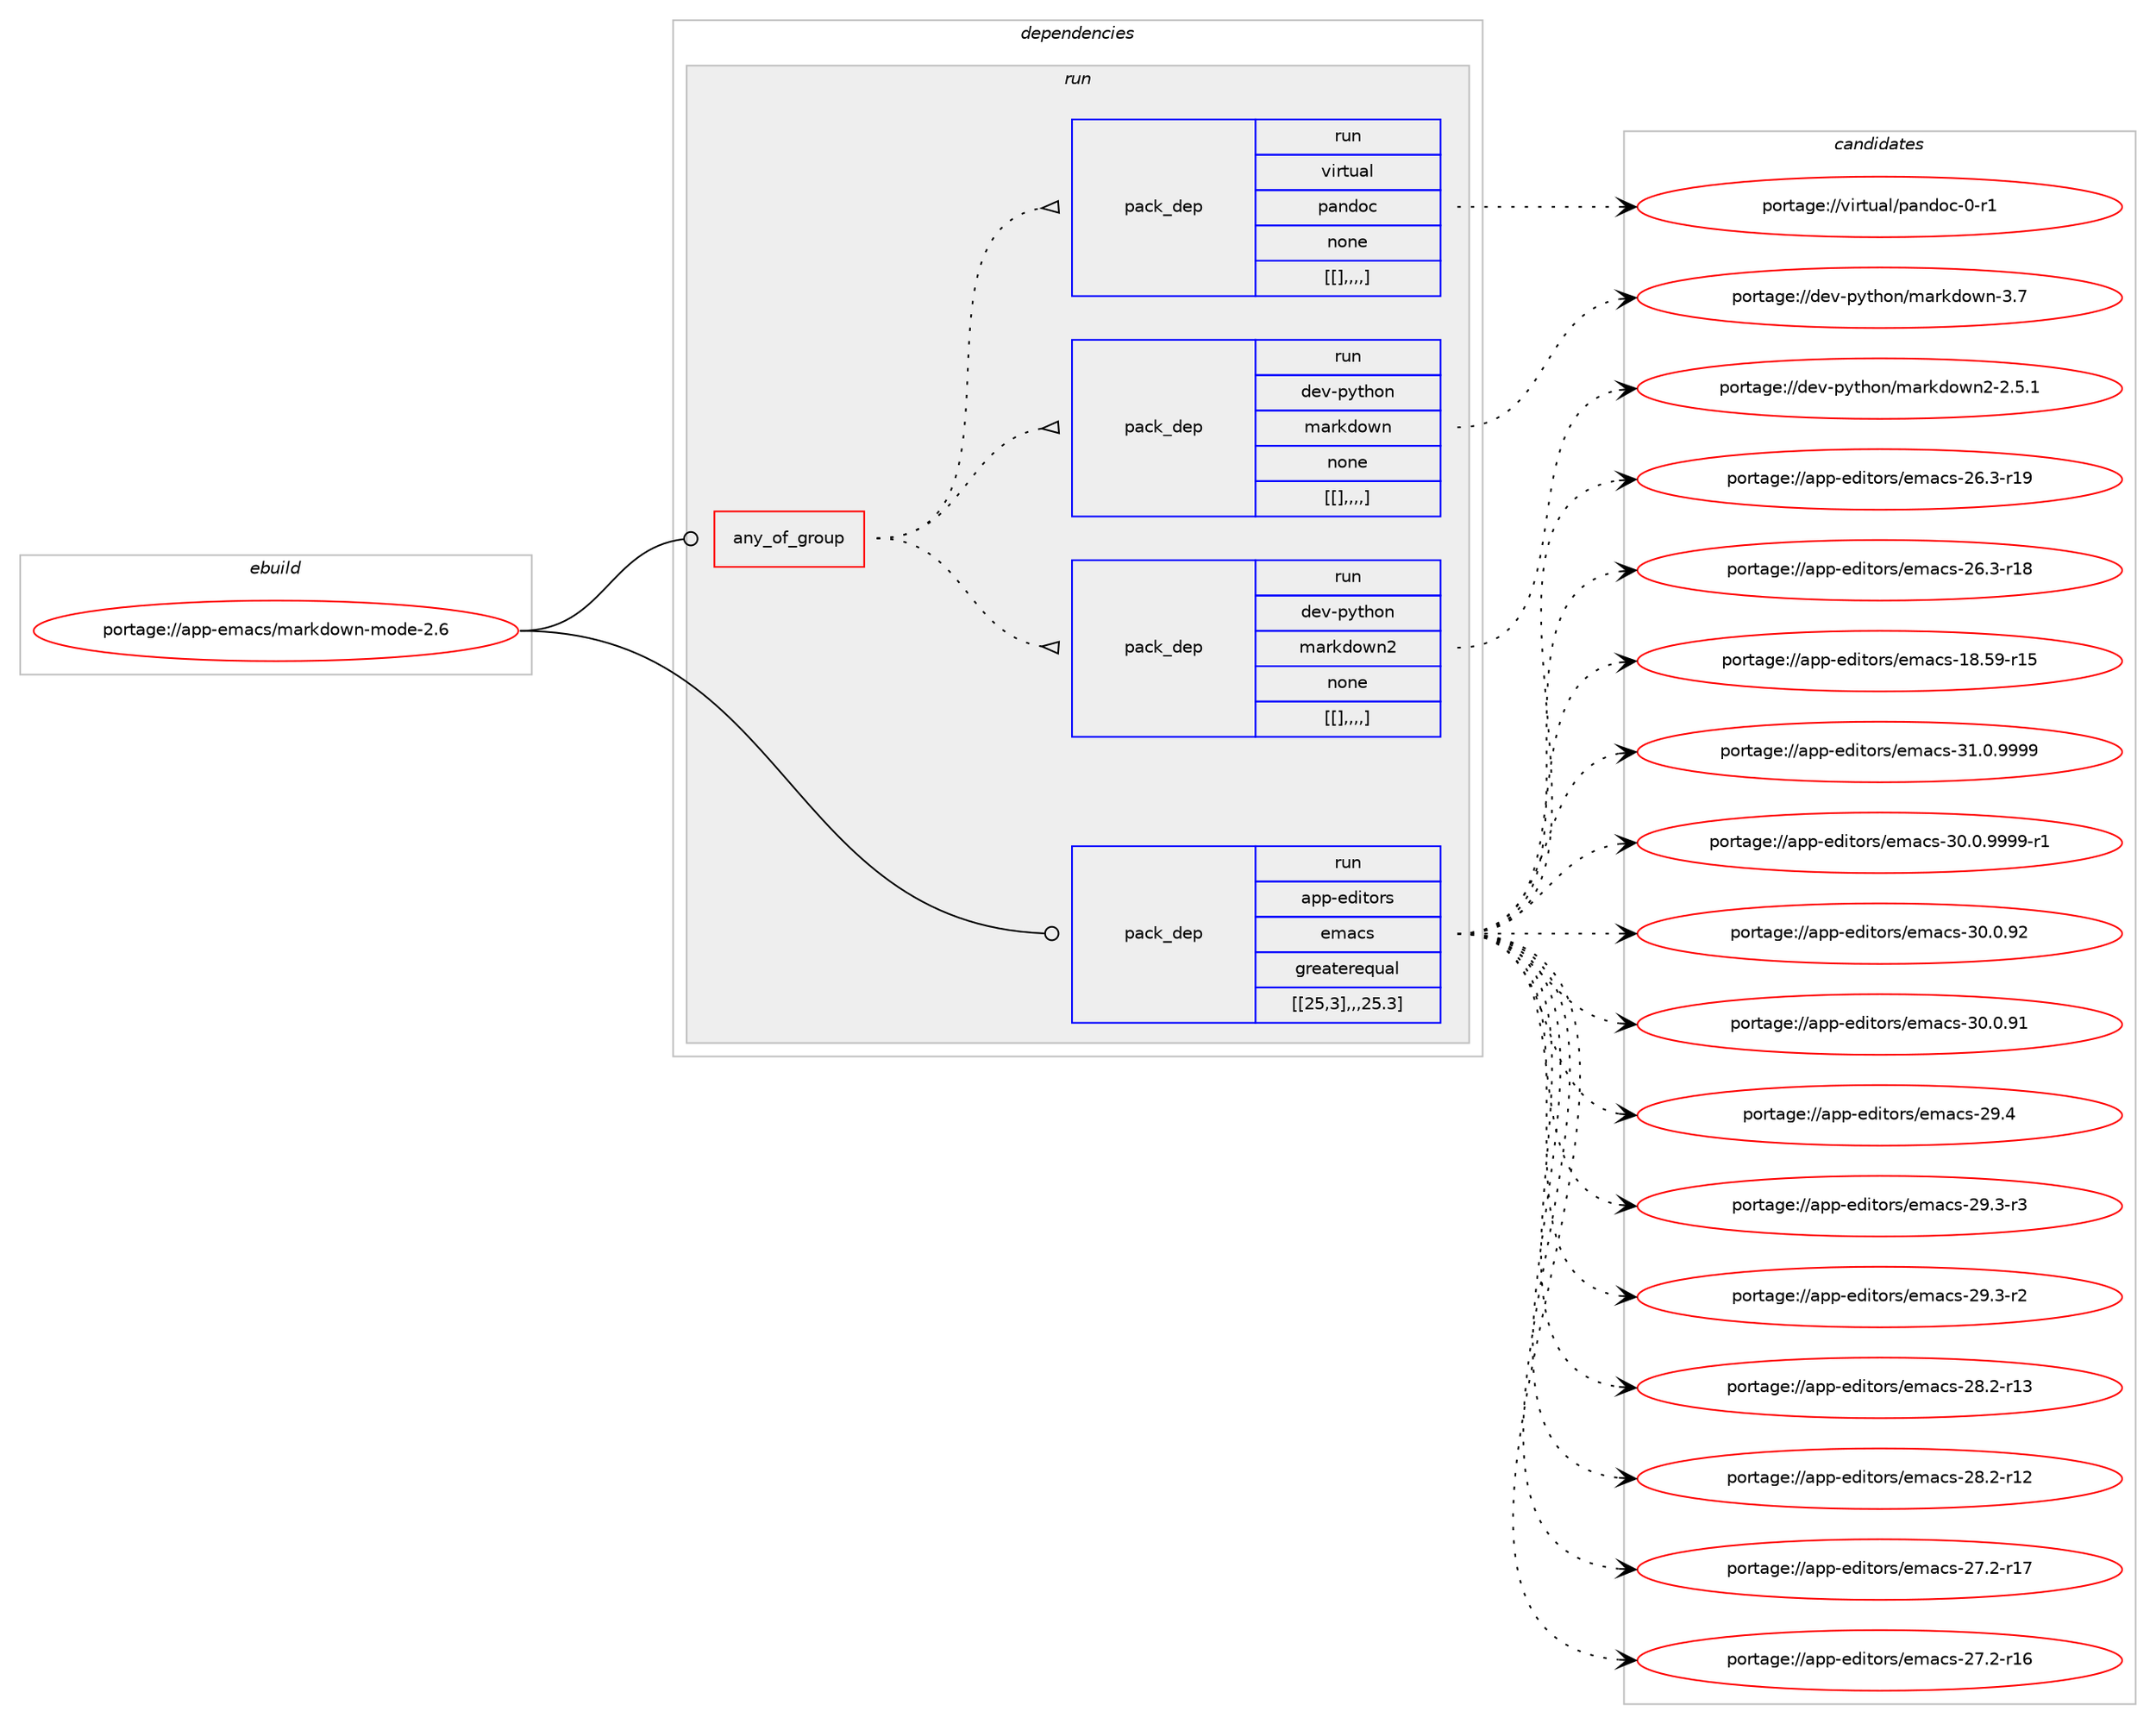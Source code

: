 digraph prolog {

# *************
# Graph options
# *************

newrank=true;
concentrate=true;
compound=true;
graph [rankdir=LR,fontname=Helvetica,fontsize=10,ranksep=1.5];#, ranksep=2.5, nodesep=0.2];
edge  [arrowhead=vee];
node  [fontname=Helvetica,fontsize=10];

# **********
# The ebuild
# **********

subgraph cluster_leftcol {
color=gray;
label=<<i>ebuild</i>>;
id [label="portage://app-emacs/markdown-mode-2.6", color=red, width=4, href="../app-emacs/markdown-mode-2.6.svg"];
}

# ****************
# The dependencies
# ****************

subgraph cluster_midcol {
color=gray;
label=<<i>dependencies</i>>;
subgraph cluster_compile {
fillcolor="#eeeeee";
style=filled;
label=<<i>compile</i>>;
}
subgraph cluster_compileandrun {
fillcolor="#eeeeee";
style=filled;
label=<<i>compile and run</i>>;
}
subgraph cluster_run {
fillcolor="#eeeeee";
style=filled;
label=<<i>run</i>>;
subgraph any120 {
dependency23124 [label=<<TABLE BORDER="0" CELLBORDER="1" CELLSPACING="0" CELLPADDING="4"><TR><TD CELLPADDING="10">any_of_group</TD></TR></TABLE>>, shape=none, color=red];subgraph pack16637 {
dependency23161 [label=<<TABLE BORDER="0" CELLBORDER="1" CELLSPACING="0" CELLPADDING="4" WIDTH="220"><TR><TD ROWSPAN="6" CELLPADDING="30">pack_dep</TD></TR><TR><TD WIDTH="110">run</TD></TR><TR><TD>dev-python</TD></TR><TR><TD>markdown2</TD></TR><TR><TD>none</TD></TR><TR><TD>[[],,,,]</TD></TR></TABLE>>, shape=none, color=blue];
}
dependency23124:e -> dependency23161:w [weight=20,style="dotted",arrowhead="oinv"];
subgraph pack16659 {
dependency23186 [label=<<TABLE BORDER="0" CELLBORDER="1" CELLSPACING="0" CELLPADDING="4" WIDTH="220"><TR><TD ROWSPAN="6" CELLPADDING="30">pack_dep</TD></TR><TR><TD WIDTH="110">run</TD></TR><TR><TD>dev-python</TD></TR><TR><TD>markdown</TD></TR><TR><TD>none</TD></TR><TR><TD>[[],,,,]</TD></TR></TABLE>>, shape=none, color=blue];
}
dependency23124:e -> dependency23186:w [weight=20,style="dotted",arrowhead="oinv"];
subgraph pack16672 {
dependency23196 [label=<<TABLE BORDER="0" CELLBORDER="1" CELLSPACING="0" CELLPADDING="4" WIDTH="220"><TR><TD ROWSPAN="6" CELLPADDING="30">pack_dep</TD></TR><TR><TD WIDTH="110">run</TD></TR><TR><TD>virtual</TD></TR><TR><TD>pandoc</TD></TR><TR><TD>none</TD></TR><TR><TD>[[],,,,]</TD></TR></TABLE>>, shape=none, color=blue];
}
dependency23124:e -> dependency23196:w [weight=20,style="dotted",arrowhead="oinv"];
}
id:e -> dependency23124:w [weight=20,style="solid",arrowhead="odot"];
subgraph pack16683 {
dependency23204 [label=<<TABLE BORDER="0" CELLBORDER="1" CELLSPACING="0" CELLPADDING="4" WIDTH="220"><TR><TD ROWSPAN="6" CELLPADDING="30">pack_dep</TD></TR><TR><TD WIDTH="110">run</TD></TR><TR><TD>app-editors</TD></TR><TR><TD>emacs</TD></TR><TR><TD>greaterequal</TD></TR><TR><TD>[[25,3],,,25.3]</TD></TR></TABLE>>, shape=none, color=blue];
}
id:e -> dependency23204:w [weight=20,style="solid",arrowhead="odot"];
}
}

# **************
# The candidates
# **************

subgraph cluster_choices {
rank=same;
color=gray;
label=<<i>candidates</i>>;

subgraph choice15412 {
color=black;
nodesep=1;
choice10010111845112121116104111110471099711410710011111911050455046534649 [label="portage://dev-python/markdown2-2.5.1", color=red, width=4,href="../dev-python/markdown2-2.5.1.svg"];
dependency23161:e -> choice10010111845112121116104111110471099711410710011111911050455046534649:w [style=dotted,weight="100"];
}
subgraph choice15422 {
color=black;
nodesep=1;
choice10010111845112121116104111110471099711410710011111911045514655 [label="portage://dev-python/markdown-3.7", color=red, width=4,href="../dev-python/markdown-3.7.svg"];
dependency23186:e -> choice10010111845112121116104111110471099711410710011111911045514655:w [style=dotted,weight="100"];
}
subgraph choice15434 {
color=black;
nodesep=1;
choice1181051141161179710847112971101001119945484511449 [label="portage://virtual/pandoc-0-r1", color=red, width=4,href="../virtual/pandoc-0-r1.svg"];
dependency23196:e -> choice1181051141161179710847112971101001119945484511449:w [style=dotted,weight="100"];
}
subgraph choice15437 {
color=black;
nodesep=1;
choice971121124510110010511611111411547101109979911545514946484657575757 [label="portage://app-editors/emacs-31.0.9999", color=red, width=4,href="../app-editors/emacs-31.0.9999.svg"];
choice9711211245101100105116111114115471011099799115455148464846575757574511449 [label="portage://app-editors/emacs-30.0.9999-r1", color=red, width=4,href="../app-editors/emacs-30.0.9999-r1.svg"];
choice97112112451011001051161111141154710110997991154551484648465750 [label="portage://app-editors/emacs-30.0.92", color=red, width=4,href="../app-editors/emacs-30.0.92.svg"];
choice97112112451011001051161111141154710110997991154551484648465749 [label="portage://app-editors/emacs-30.0.91", color=red, width=4,href="../app-editors/emacs-30.0.91.svg"];
choice97112112451011001051161111141154710110997991154550574652 [label="portage://app-editors/emacs-29.4", color=red, width=4,href="../app-editors/emacs-29.4.svg"];
choice971121124510110010511611111411547101109979911545505746514511451 [label="portage://app-editors/emacs-29.3-r3", color=red, width=4,href="../app-editors/emacs-29.3-r3.svg"];
choice971121124510110010511611111411547101109979911545505746514511450 [label="portage://app-editors/emacs-29.3-r2", color=red, width=4,href="../app-editors/emacs-29.3-r2.svg"];
choice97112112451011001051161111141154710110997991154550564650451144951 [label="portage://app-editors/emacs-28.2-r13", color=red, width=4,href="../app-editors/emacs-28.2-r13.svg"];
choice97112112451011001051161111141154710110997991154550564650451144950 [label="portage://app-editors/emacs-28.2-r12", color=red, width=4,href="../app-editors/emacs-28.2-r12.svg"];
choice97112112451011001051161111141154710110997991154550554650451144955 [label="portage://app-editors/emacs-27.2-r17", color=red, width=4,href="../app-editors/emacs-27.2-r17.svg"];
choice97112112451011001051161111141154710110997991154550554650451144954 [label="portage://app-editors/emacs-27.2-r16", color=red, width=4,href="../app-editors/emacs-27.2-r16.svg"];
choice97112112451011001051161111141154710110997991154550544651451144957 [label="portage://app-editors/emacs-26.3-r19", color=red, width=4,href="../app-editors/emacs-26.3-r19.svg"];
choice97112112451011001051161111141154710110997991154550544651451144956 [label="portage://app-editors/emacs-26.3-r18", color=red, width=4,href="../app-editors/emacs-26.3-r18.svg"];
choice9711211245101100105116111114115471011099799115454956465357451144953 [label="portage://app-editors/emacs-18.59-r15", color=red, width=4,href="../app-editors/emacs-18.59-r15.svg"];
dependency23204:e -> choice971121124510110010511611111411547101109979911545514946484657575757:w [style=dotted,weight="100"];
dependency23204:e -> choice9711211245101100105116111114115471011099799115455148464846575757574511449:w [style=dotted,weight="100"];
dependency23204:e -> choice97112112451011001051161111141154710110997991154551484648465750:w [style=dotted,weight="100"];
dependency23204:e -> choice97112112451011001051161111141154710110997991154551484648465749:w [style=dotted,weight="100"];
dependency23204:e -> choice97112112451011001051161111141154710110997991154550574652:w [style=dotted,weight="100"];
dependency23204:e -> choice971121124510110010511611111411547101109979911545505746514511451:w [style=dotted,weight="100"];
dependency23204:e -> choice971121124510110010511611111411547101109979911545505746514511450:w [style=dotted,weight="100"];
dependency23204:e -> choice97112112451011001051161111141154710110997991154550564650451144951:w [style=dotted,weight="100"];
dependency23204:e -> choice97112112451011001051161111141154710110997991154550564650451144950:w [style=dotted,weight="100"];
dependency23204:e -> choice97112112451011001051161111141154710110997991154550554650451144955:w [style=dotted,weight="100"];
dependency23204:e -> choice97112112451011001051161111141154710110997991154550554650451144954:w [style=dotted,weight="100"];
dependency23204:e -> choice97112112451011001051161111141154710110997991154550544651451144957:w [style=dotted,weight="100"];
dependency23204:e -> choice97112112451011001051161111141154710110997991154550544651451144956:w [style=dotted,weight="100"];
dependency23204:e -> choice9711211245101100105116111114115471011099799115454956465357451144953:w [style=dotted,weight="100"];
}
}

}
